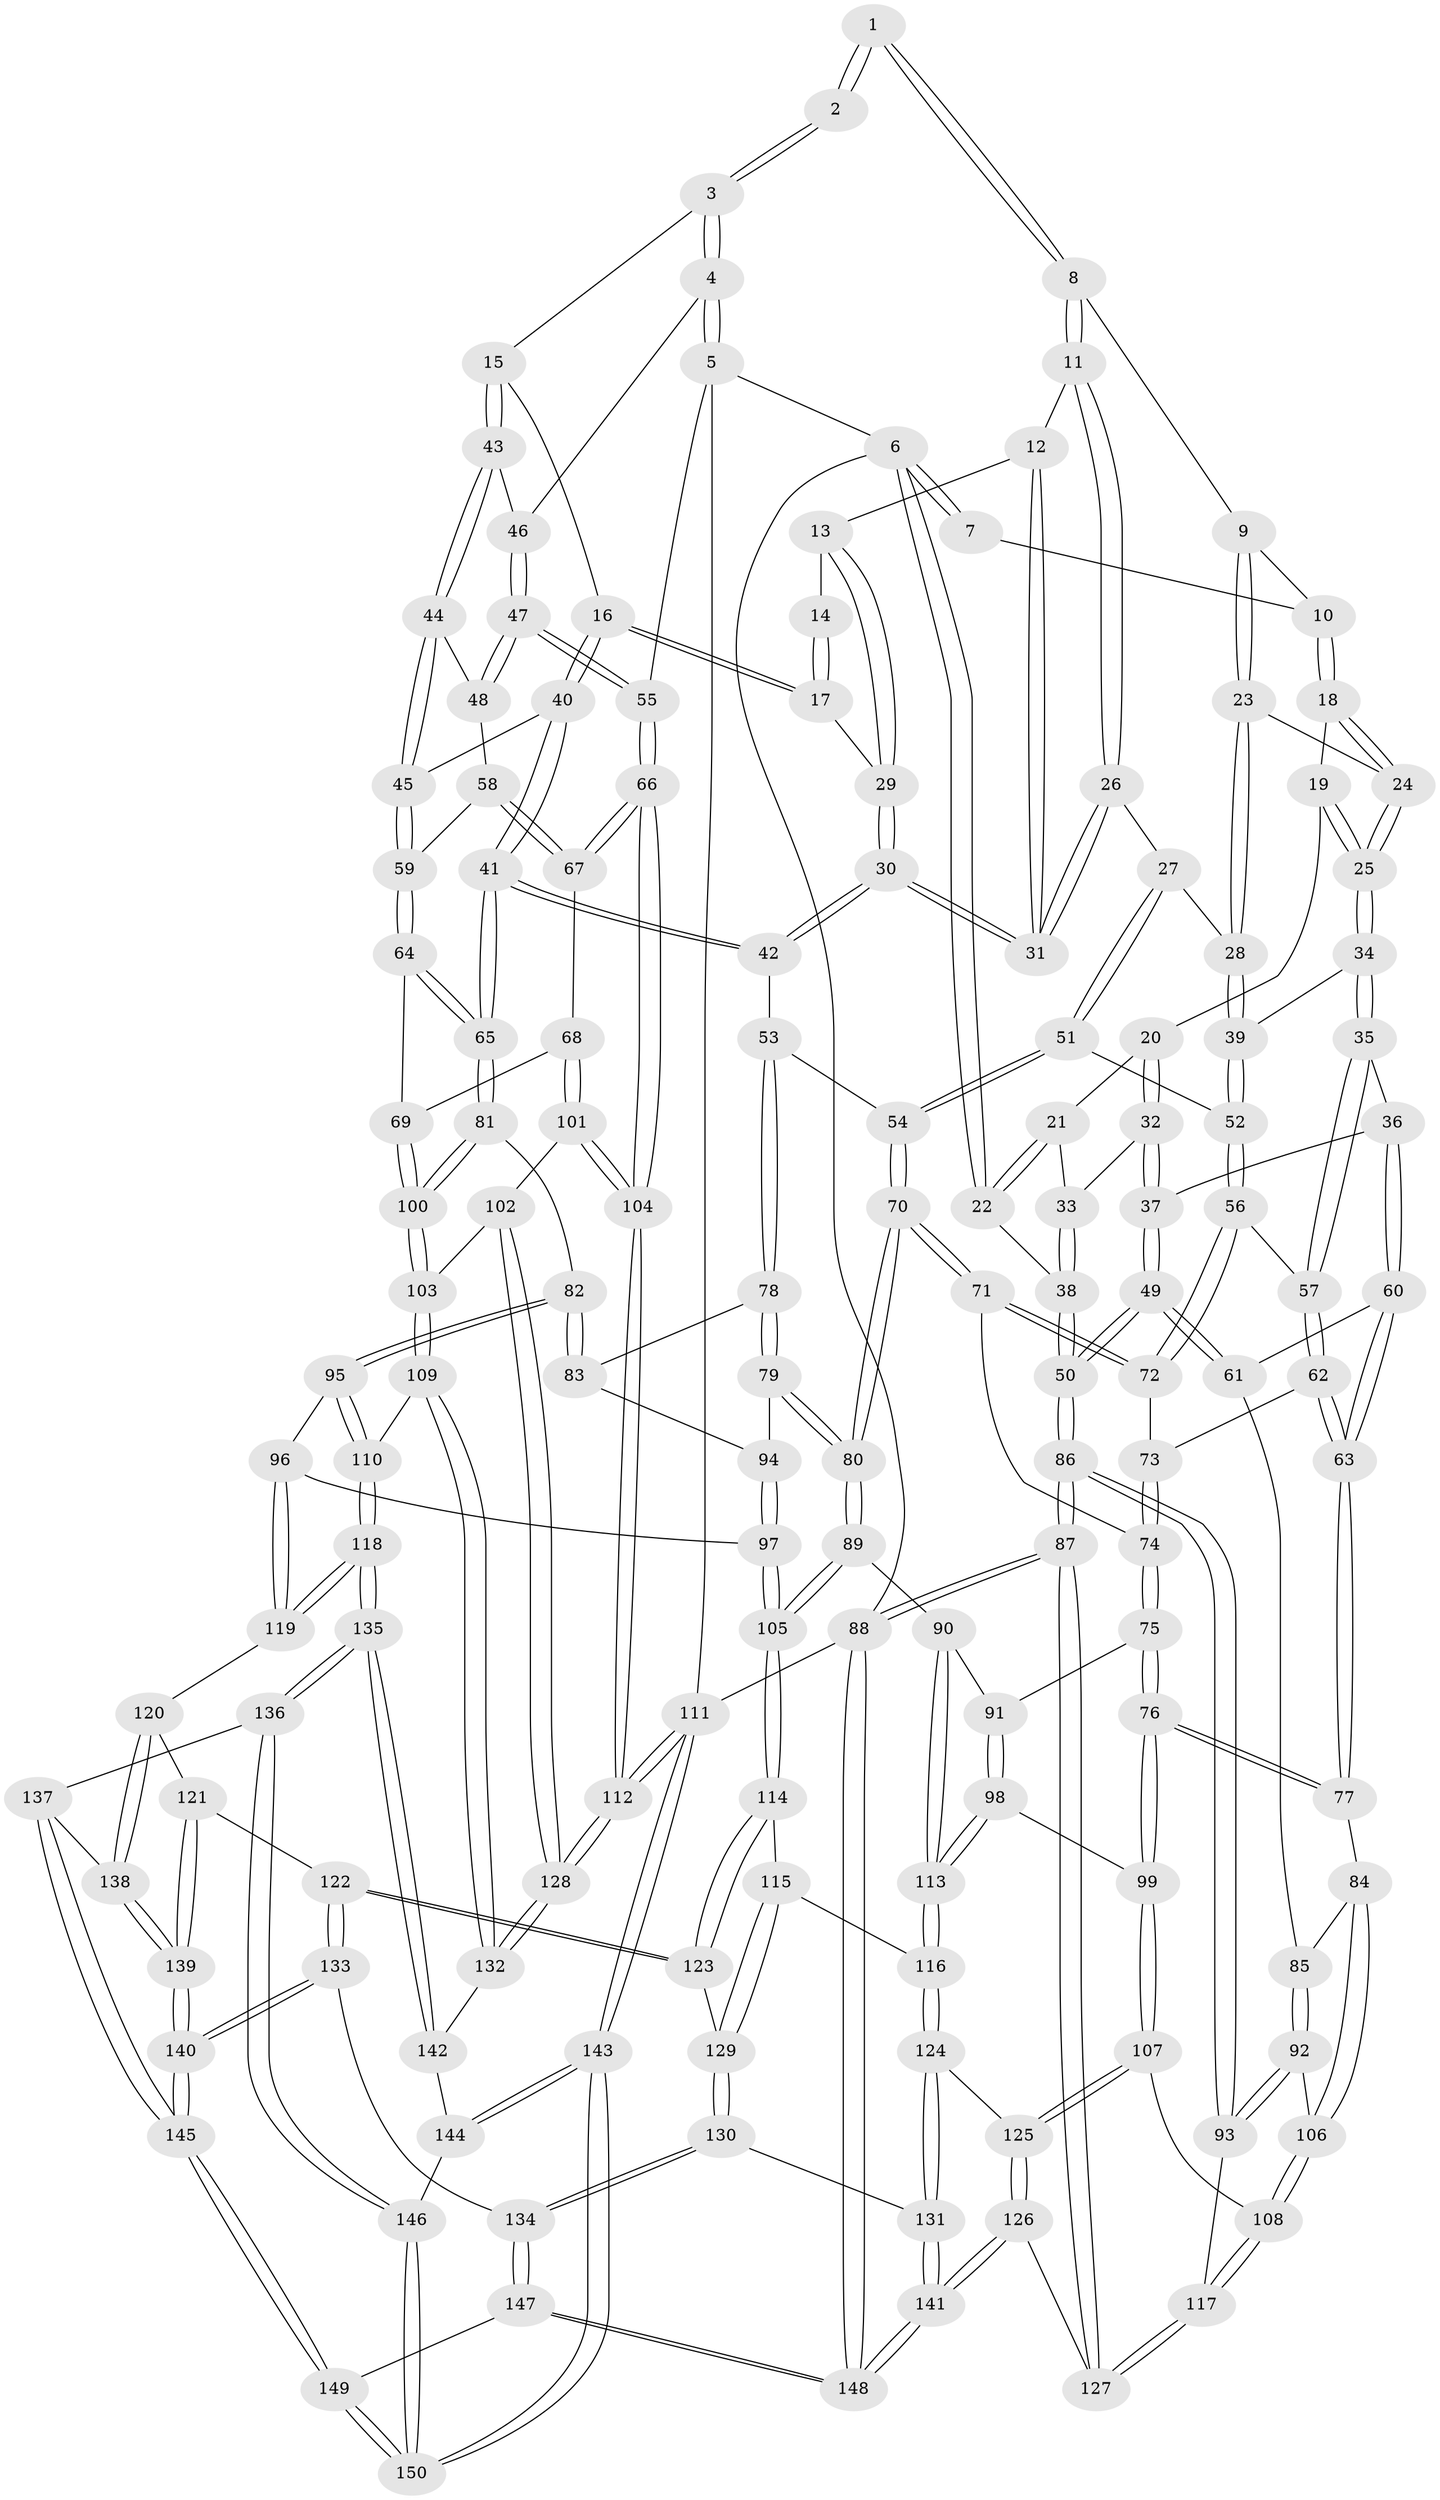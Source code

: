 // Generated by graph-tools (version 1.1) at 2025/00/03/09/25 05:00:58]
// undirected, 150 vertices, 372 edges
graph export_dot {
graph [start="1"]
  node [color=gray90,style=filled];
  1 [pos="+0.6288394834719007+0"];
  2 [pos="+0.972654638166088+0"];
  3 [pos="+1+0"];
  4 [pos="+1+0"];
  5 [pos="+1+0"];
  6 [pos="+0+0"];
  7 [pos="+0.24944525285901753+0"];
  8 [pos="+0.5882553298197517+0.1138475388566365"];
  9 [pos="+0.40409675307712545+0.11300499974491726"];
  10 [pos="+0.2545028864830122+0"];
  11 [pos="+0.594141788692633+0.13308143023959593"];
  12 [pos="+0.7056985957389489+0.1727462896621715"];
  13 [pos="+0.7408412224376202+0.17347354067938286"];
  14 [pos="+0.9056166314022229+0"];
  15 [pos="+0.8706151673649013+0.24561331232321484"];
  16 [pos="+0.842008034037535+0.24155024204063583"];
  17 [pos="+0.8296856669124681+0.23399991786883304"];
  18 [pos="+0.234604525402149+0.035815712409795565"];
  19 [pos="+0.22403673749303835+0.05406885731983347"];
  20 [pos="+0.1435044724199437+0.14732561607425942"];
  21 [pos="+0+0.08790785864179486"];
  22 [pos="+0+0"];
  23 [pos="+0.42537255459448065+0.22839054833524003"];
  24 [pos="+0.3398344293112634+0.22298365293113384"];
  25 [pos="+0.2856885714943589+0.30246116475353513"];
  26 [pos="+0.5852778435217041+0.15712258396114417"];
  27 [pos="+0.4923574560310973+0.2632263466901255"];
  28 [pos="+0.4291717468810936+0.2333959671941767"];
  29 [pos="+0.7850419070498341+0.2229722378395853"];
  30 [pos="+0.6692737125794954+0.3881420152699347"];
  31 [pos="+0.6619311108628789+0.33998154981167655"];
  32 [pos="+0.11431795822351519+0.21399599956522247"];
  33 [pos="+0.04974748082060237+0.21808904349752678"];
  34 [pos="+0.28410797322294656+0.3120539983007195"];
  35 [pos="+0.26695803572073384+0.3211452555110588"];
  36 [pos="+0.18453766937754326+0.34126504767138055"];
  37 [pos="+0.13641634884797785+0.29297053875021145"];
  38 [pos="+0+0.272945867867435"];
  39 [pos="+0.33907694927302523+0.3273866383834182"];
  40 [pos="+0.788385433274456+0.38727537162054604"];
  41 [pos="+0.6878040985287227+0.4190435337773661"];
  42 [pos="+0.6664902680053009+0.4047219286408226"];
  43 [pos="+0.8832738875538114+0.2532243963482075"];
  44 [pos="+0.890316298668651+0.28272572795084333"];
  45 [pos="+0.8510535441249066+0.3933619491193995"];
  46 [pos="+0.9309275313739579+0.24542319904183843"];
  47 [pos="+1+0.3555492318486779"];
  48 [pos="+0.9644492908277492+0.37249782385017804"];
  49 [pos="+0+0.4364277416986885"];
  50 [pos="+0+0.4461334699133135"];
  51 [pos="+0.5135593680903787+0.36120560175546135"];
  52 [pos="+0.40635263571803465+0.39835798744423867"];
  53 [pos="+0.6126481414799714+0.40993120875685596"];
  54 [pos="+0.5326969168786668+0.37337357900315754"];
  55 [pos="+1+0.3656782356462977"];
  56 [pos="+0.3927690104706197+0.4251472540866337"];
  57 [pos="+0.30955838688924386+0.43779774253697396"];
  58 [pos="+0.900167418956827+0.4122358595309001"];
  59 [pos="+0.8848955417623204+0.4119209600697278"];
  60 [pos="+0.1770929906033979+0.4188879845662414"];
  61 [pos="+0+0.4520248583814363"];
  62 [pos="+0.26556269599226234+0.4725157091501779"];
  63 [pos="+0.2013865388978296+0.4847223680571084"];
  64 [pos="+0.8492574197021583+0.511619119679091"];
  65 [pos="+0.7343812708523955+0.5279553884731563"];
  66 [pos="+1+0.4446291265546856"];
  67 [pos="+0.9547352530690458+0.5141443851070969"];
  68 [pos="+0.9232273414230633+0.547228200325226"];
  69 [pos="+0.9174013928206166+0.5480515023802285"];
  70 [pos="+0.4458474085459306+0.5322368200862199"];
  71 [pos="+0.42877391559242306+0.5165121807182737"];
  72 [pos="+0.3947816775880344+0.4553575203374639"];
  73 [pos="+0.3331820457388804+0.5140778224020223"];
  74 [pos="+0.33737032697836944+0.552108756265894"];
  75 [pos="+0.3362277146275925+0.5557629244048505"];
  76 [pos="+0.26589987408027976+0.5963352231702626"];
  77 [pos="+0.18775631679992016+0.5382923166247551"];
  78 [pos="+0.5656456367424821+0.495773379895291"];
  79 [pos="+0.5236091225370118+0.5497007283903044"];
  80 [pos="+0.475159615550237+0.577028688618803"];
  81 [pos="+0.7339735782585299+0.5347887423423567"];
  82 [pos="+0.6696395511144714+0.6007813138535731"];
  83 [pos="+0.6206835675422537+0.5821265215298013"];
  84 [pos="+0.17876231915912213+0.5442525308531713"];
  85 [pos="+0.10763566226798306+0.5379699533972875"];
  86 [pos="+0+0.6459409662987632"];
  87 [pos="+0+0.955456485801471"];
  88 [pos="+0+1"];
  89 [pos="+0.4638012631374158+0.6122903404558763"];
  90 [pos="+0.4624782045570988+0.612623263359153"];
  91 [pos="+0.36787955890087143+0.5828258162252339"];
  92 [pos="+0.001958106579481103+0.6310165462931511"];
  93 [pos="+0+0.6520685160477638"];
  94 [pos="+0.5734817135730077+0.5845506292239875"];
  95 [pos="+0.6441517352808656+0.6608915713709447"];
  96 [pos="+0.6433448254348454+0.6613069091521802"];
  97 [pos="+0.5996964356790753+0.6696495993621144"];
  98 [pos="+0.30665546636851454+0.690061579761183"];
  99 [pos="+0.29577853656431335+0.6847003703112705"];
  100 [pos="+0.8219815925271624+0.6660127960761152"];
  101 [pos="+0.9447386057388946+0.583074541768041"];
  102 [pos="+0.9705038001345476+0.7152106843041529"];
  103 [pos="+0.8323893454435864+0.7251659038742512"];
  104 [pos="+1+0.6231809691718363"];
  105 [pos="+0.523413324529556+0.7069490153134494"];
  106 [pos="+0.13304084564012145+0.6571088930570634"];
  107 [pos="+0.19294452033824463+0.7256995606173492"];
  108 [pos="+0.15107297975372175+0.7124796812706333"];
  109 [pos="+0.8304487084482494+0.7276133669853868"];
  110 [pos="+0.793786068385438+0.7612213221034315"];
  111 [pos="+1+1"];
  112 [pos="+1+0.762991565992243"];
  113 [pos="+0.32504622568529096+0.7024897708194324"];
  114 [pos="+0.5198083200277245+0.7295234446019359"];
  115 [pos="+0.3844042481651453+0.7471015824785456"];
  116 [pos="+0.34358309929728204+0.7456324227876664"];
  117 [pos="+0.09629549382775861+0.76245148877716"];
  118 [pos="+0.7774369415121289+0.7949901737456774"];
  119 [pos="+0.6448373570679898+0.7964423835394532"];
  120 [pos="+0.6333325081089259+0.8005000108438225"];
  121 [pos="+0.5589204663665618+0.7888351117684759"];
  122 [pos="+0.5523510263734206+0.785405542155721"];
  123 [pos="+0.5253810572191161+0.7518918130936708"];
  124 [pos="+0.3346711248582179+0.8050069989414824"];
  125 [pos="+0.2132711278441504+0.7962950779477157"];
  126 [pos="+0.17625465066251647+0.9179007938420356"];
  127 [pos="+0.08902832253822825+0.8330564026135627"];
  128 [pos="+1+0.767098353899183"];
  129 [pos="+0.45273053245184386+0.8182298895689657"];
  130 [pos="+0.39968896492051365+0.8950611645464125"];
  131 [pos="+0.3466918293301866+0.8649060805661691"];
  132 [pos="+0.9538083933772981+0.8855850404034048"];
  133 [pos="+0.5013120869327059+0.8955297779918764"];
  134 [pos="+0.4073906347460935+0.9057948166540939"];
  135 [pos="+0.7831053415455496+0.885928798889494"];
  136 [pos="+0.776792733460322+0.8994496896423051"];
  137 [pos="+0.7196528146587264+0.9095671403797048"];
  138 [pos="+0.6350302052248729+0.8643802916181493"];
  139 [pos="+0.5901347088646184+0.9254060903573392"];
  140 [pos="+0.5844831060895794+0.9513762709929706"];
  141 [pos="+0.1874147346963602+0.9458801428334898"];
  142 [pos="+0.9328817653711217+0.9079719540536367"];
  143 [pos="+1+1"];
  144 [pos="+0.9344713675621894+0.9196963323549542"];
  145 [pos="+0.5918900322654669+0.9712215638966454"];
  146 [pos="+0.7952565287349694+1"];
  147 [pos="+0.4272984977880722+1"];
  148 [pos="+0.10666277930624651+1"];
  149 [pos="+0.5603883292533158+1"];
  150 [pos="+0.7886065128466115+1"];
  1 -- 2;
  1 -- 2;
  1 -- 8;
  1 -- 8;
  2 -- 3;
  2 -- 3;
  3 -- 4;
  3 -- 4;
  3 -- 15;
  4 -- 5;
  4 -- 5;
  4 -- 46;
  5 -- 6;
  5 -- 55;
  5 -- 111;
  6 -- 7;
  6 -- 7;
  6 -- 22;
  6 -- 22;
  6 -- 88;
  7 -- 10;
  8 -- 9;
  8 -- 11;
  8 -- 11;
  9 -- 10;
  9 -- 23;
  9 -- 23;
  10 -- 18;
  10 -- 18;
  11 -- 12;
  11 -- 26;
  11 -- 26;
  12 -- 13;
  12 -- 31;
  12 -- 31;
  13 -- 14;
  13 -- 29;
  13 -- 29;
  14 -- 17;
  14 -- 17;
  15 -- 16;
  15 -- 43;
  15 -- 43;
  16 -- 17;
  16 -- 17;
  16 -- 40;
  16 -- 40;
  17 -- 29;
  18 -- 19;
  18 -- 24;
  18 -- 24;
  19 -- 20;
  19 -- 25;
  19 -- 25;
  20 -- 21;
  20 -- 32;
  20 -- 32;
  21 -- 22;
  21 -- 22;
  21 -- 33;
  22 -- 38;
  23 -- 24;
  23 -- 28;
  23 -- 28;
  24 -- 25;
  24 -- 25;
  25 -- 34;
  25 -- 34;
  26 -- 27;
  26 -- 31;
  26 -- 31;
  27 -- 28;
  27 -- 51;
  27 -- 51;
  28 -- 39;
  28 -- 39;
  29 -- 30;
  29 -- 30;
  30 -- 31;
  30 -- 31;
  30 -- 42;
  30 -- 42;
  32 -- 33;
  32 -- 37;
  32 -- 37;
  33 -- 38;
  33 -- 38;
  34 -- 35;
  34 -- 35;
  34 -- 39;
  35 -- 36;
  35 -- 57;
  35 -- 57;
  36 -- 37;
  36 -- 60;
  36 -- 60;
  37 -- 49;
  37 -- 49;
  38 -- 50;
  38 -- 50;
  39 -- 52;
  39 -- 52;
  40 -- 41;
  40 -- 41;
  40 -- 45;
  41 -- 42;
  41 -- 42;
  41 -- 65;
  41 -- 65;
  42 -- 53;
  43 -- 44;
  43 -- 44;
  43 -- 46;
  44 -- 45;
  44 -- 45;
  44 -- 48;
  45 -- 59;
  45 -- 59;
  46 -- 47;
  46 -- 47;
  47 -- 48;
  47 -- 48;
  47 -- 55;
  47 -- 55;
  48 -- 58;
  49 -- 50;
  49 -- 50;
  49 -- 61;
  49 -- 61;
  50 -- 86;
  50 -- 86;
  51 -- 52;
  51 -- 54;
  51 -- 54;
  52 -- 56;
  52 -- 56;
  53 -- 54;
  53 -- 78;
  53 -- 78;
  54 -- 70;
  54 -- 70;
  55 -- 66;
  55 -- 66;
  56 -- 57;
  56 -- 72;
  56 -- 72;
  57 -- 62;
  57 -- 62;
  58 -- 59;
  58 -- 67;
  58 -- 67;
  59 -- 64;
  59 -- 64;
  60 -- 61;
  60 -- 63;
  60 -- 63;
  61 -- 85;
  62 -- 63;
  62 -- 63;
  62 -- 73;
  63 -- 77;
  63 -- 77;
  64 -- 65;
  64 -- 65;
  64 -- 69;
  65 -- 81;
  65 -- 81;
  66 -- 67;
  66 -- 67;
  66 -- 104;
  66 -- 104;
  67 -- 68;
  68 -- 69;
  68 -- 101;
  68 -- 101;
  69 -- 100;
  69 -- 100;
  70 -- 71;
  70 -- 71;
  70 -- 80;
  70 -- 80;
  71 -- 72;
  71 -- 72;
  71 -- 74;
  72 -- 73;
  73 -- 74;
  73 -- 74;
  74 -- 75;
  74 -- 75;
  75 -- 76;
  75 -- 76;
  75 -- 91;
  76 -- 77;
  76 -- 77;
  76 -- 99;
  76 -- 99;
  77 -- 84;
  78 -- 79;
  78 -- 79;
  78 -- 83;
  79 -- 80;
  79 -- 80;
  79 -- 94;
  80 -- 89;
  80 -- 89;
  81 -- 82;
  81 -- 100;
  81 -- 100;
  82 -- 83;
  82 -- 83;
  82 -- 95;
  82 -- 95;
  83 -- 94;
  84 -- 85;
  84 -- 106;
  84 -- 106;
  85 -- 92;
  85 -- 92;
  86 -- 87;
  86 -- 87;
  86 -- 93;
  86 -- 93;
  87 -- 88;
  87 -- 88;
  87 -- 127;
  87 -- 127;
  88 -- 148;
  88 -- 148;
  88 -- 111;
  89 -- 90;
  89 -- 105;
  89 -- 105;
  90 -- 91;
  90 -- 113;
  90 -- 113;
  91 -- 98;
  91 -- 98;
  92 -- 93;
  92 -- 93;
  92 -- 106;
  93 -- 117;
  94 -- 97;
  94 -- 97;
  95 -- 96;
  95 -- 110;
  95 -- 110;
  96 -- 97;
  96 -- 119;
  96 -- 119;
  97 -- 105;
  97 -- 105;
  98 -- 99;
  98 -- 113;
  98 -- 113;
  99 -- 107;
  99 -- 107;
  100 -- 103;
  100 -- 103;
  101 -- 102;
  101 -- 104;
  101 -- 104;
  102 -- 103;
  102 -- 128;
  102 -- 128;
  103 -- 109;
  103 -- 109;
  104 -- 112;
  104 -- 112;
  105 -- 114;
  105 -- 114;
  106 -- 108;
  106 -- 108;
  107 -- 108;
  107 -- 125;
  107 -- 125;
  108 -- 117;
  108 -- 117;
  109 -- 110;
  109 -- 132;
  109 -- 132;
  110 -- 118;
  110 -- 118;
  111 -- 112;
  111 -- 112;
  111 -- 143;
  111 -- 143;
  112 -- 128;
  112 -- 128;
  113 -- 116;
  113 -- 116;
  114 -- 115;
  114 -- 123;
  114 -- 123;
  115 -- 116;
  115 -- 129;
  115 -- 129;
  116 -- 124;
  116 -- 124;
  117 -- 127;
  117 -- 127;
  118 -- 119;
  118 -- 119;
  118 -- 135;
  118 -- 135;
  119 -- 120;
  120 -- 121;
  120 -- 138;
  120 -- 138;
  121 -- 122;
  121 -- 139;
  121 -- 139;
  122 -- 123;
  122 -- 123;
  122 -- 133;
  122 -- 133;
  123 -- 129;
  124 -- 125;
  124 -- 131;
  124 -- 131;
  125 -- 126;
  125 -- 126;
  126 -- 127;
  126 -- 141;
  126 -- 141;
  128 -- 132;
  128 -- 132;
  129 -- 130;
  129 -- 130;
  130 -- 131;
  130 -- 134;
  130 -- 134;
  131 -- 141;
  131 -- 141;
  132 -- 142;
  133 -- 134;
  133 -- 140;
  133 -- 140;
  134 -- 147;
  134 -- 147;
  135 -- 136;
  135 -- 136;
  135 -- 142;
  135 -- 142;
  136 -- 137;
  136 -- 146;
  136 -- 146;
  137 -- 138;
  137 -- 145;
  137 -- 145;
  138 -- 139;
  138 -- 139;
  139 -- 140;
  139 -- 140;
  140 -- 145;
  140 -- 145;
  141 -- 148;
  141 -- 148;
  142 -- 144;
  143 -- 144;
  143 -- 144;
  143 -- 150;
  143 -- 150;
  144 -- 146;
  145 -- 149;
  145 -- 149;
  146 -- 150;
  146 -- 150;
  147 -- 148;
  147 -- 148;
  147 -- 149;
  149 -- 150;
  149 -- 150;
}
